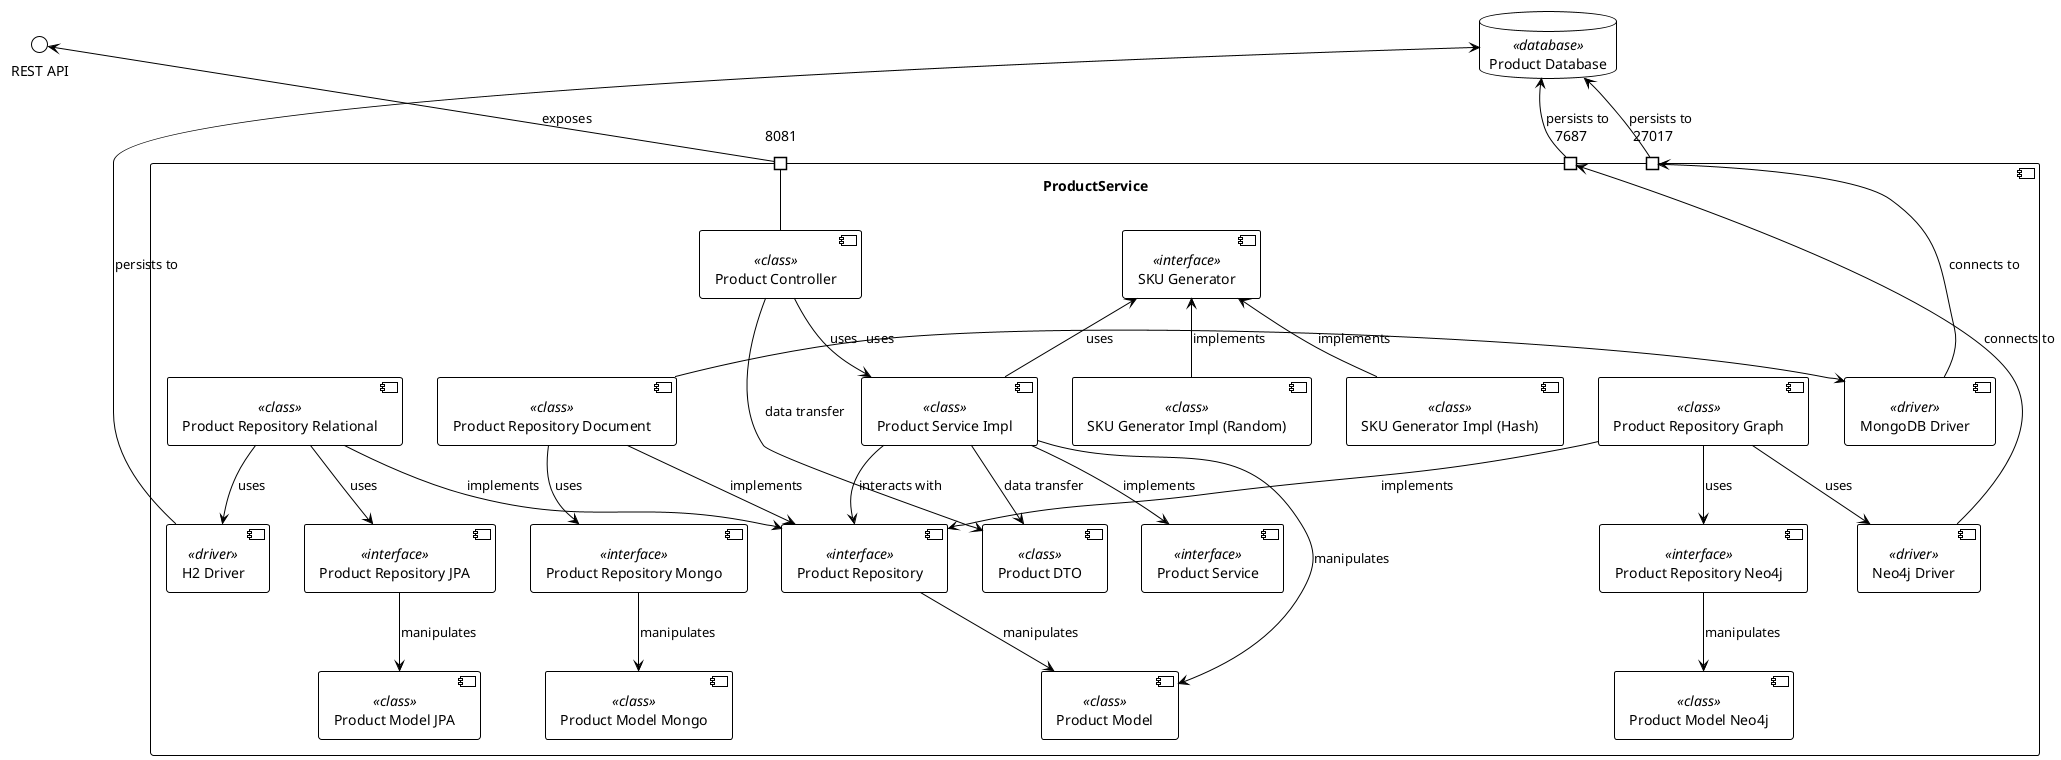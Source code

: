 @startuml
!theme plain

Component ProductService {
    Port "8081" as port8081
    component "Product Controller" as ProductCtrl <<class>>
    component "Product Service" as ProductSvc <<interface>>
    component "Product Service Impl" as ProductSvcImpl <<class>>
    component "SKU Generator" as SKUGeneratorI <<interface>>
    component "SKU Generator Impl (Hash)" as SKUGenerator <<class>>
    component "SKU Generator Impl (Random)" as SKUGeneratorRandom <<class>>
    component "Product DTO" as ProductDTO <<class>>
    component "Product Model" as ProductModel<<class>>
    component "Product Model Mongo" as ProductModelMongo <<class>>
    component "Product Model JPA" as ProductModelJPA <<class>>
    component "Product Model Neo4j" as ProductModelNeo4j <<class>>
    component "Product Repository" as ProductRepo <<interface>>
    component "Product Repository Document" as ProductRepoDoc <<class>>
    component "Product Repository Mongo" as ProductRepoMongo <<interface>>
    component "Product Repository Relational" as ProductRepoRel <<class>>
    component "Product Repository JPA" as ProductRepoJPA <<interface>>
    component "Product Repository Graph" as ProductRepoGraph <<class>>
    component "Product Repository Neo4j" as ProductRepoNeo4j <<interface>>
    component "MongoDB Driver" as MongoDriver <<driver>>
    component "Neo4j Driver" as Neo4jDriver <<driver>>
    component "H2 Driver" as H2Driver <<driver>>
    Port "27017" as portMongo
    Port "7687" as portNeo4j
}

database "Product Database" as ProductDB <<database>>

port8081 -up-> "REST API" : exposes

ProductCtrl -up- port8081

ProductSvcImpl -up-> SKUGeneratorI : uses
ProductSvcImpl -down-> ProductSvc : implements

ProductRepoDoc -down-> ProductRepo : implements
ProductRepoDoc -down-> ProductRepoMongo : uses
ProductRepoMongo -down-> ProductModelMongo : manipulates

SKUGeneratorI <-down- SKUGenerator : implements
SKUGeneratorI <-down- SKUGeneratorRandom : implements

ProductRepoRel -down-> ProductRepo : implements
ProductRepoRel -down-> ProductRepoJPA : uses
ProductRepoJPA -down-> ProductModelJPA : manipulates

ProductRepoGraph -down-> ProductRepo : implements
ProductRepoGraph -down-> ProductRepoNeo4j : uses
ProductRepoNeo4j -down-> ProductModelNeo4j : manipulates

ProductRepoDoc -right-> MongoDriver : uses
ProductRepoRel -down-> H2Driver : uses
ProductRepoGraph -down-> Neo4jDriver : uses

ProductSvcImpl -down-> ProductModel : manipulates
ProductRepo -down-> ProductModel : manipulates

ProductCtrl -down-> ProductSvcImpl : uses
ProductCtrl -down-> ProductDTO : data transfer
ProductSvcImpl -down-> ProductDTO : data transfer
ProductSvcImpl -down-> ProductRepo : interacts with

H2Driver -down-> ProductDB : persists to

MongoDriver -up-> portMongo : connects to
Neo4jDriver -up-> portNeo4j : connects to

portMongo -up-> ProductDB : persists to
portNeo4j -up-> ProductDB : persists to

@enduml
